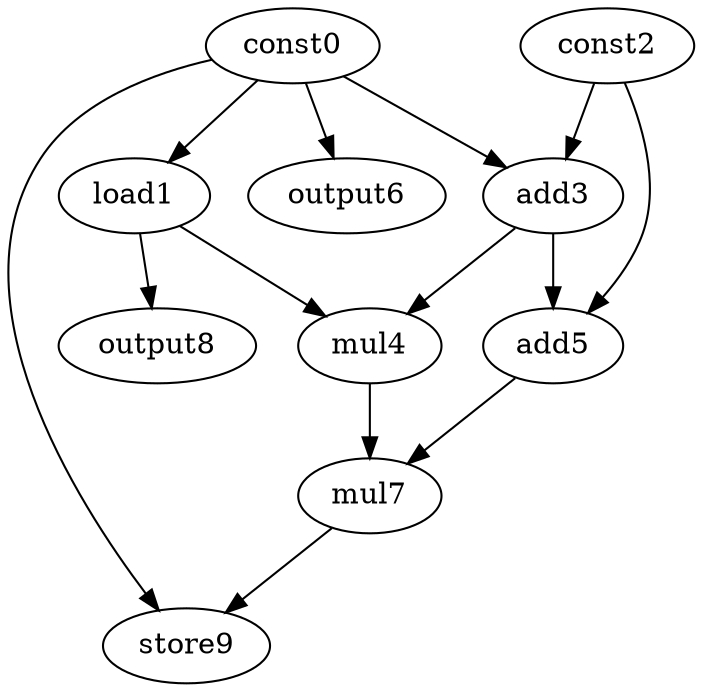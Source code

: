 digraph G { 
const0[opcode=const]; 
load1[opcode=load]; 
const2[opcode=const]; 
add3[opcode=add]; 
mul4[opcode=mul]; 
add5[opcode=add]; 
output6[opcode=output]; 
mul7[opcode=mul]; 
output8[opcode=output]; 
store9[opcode=store]; 
const0->load1[operand=0];
const0->add3[operand=0];
const2->add3[operand=1];
const0->output6[operand=0];
load1->mul4[operand=0];
add3->mul4[operand=1];
const2->add5[operand=0];
add3->add5[operand=1];
load1->output8[operand=0];
mul4->mul7[operand=0];
add5->mul7[operand=1];
const0->store9[operand=0];
mul7->store9[operand=1];
}
